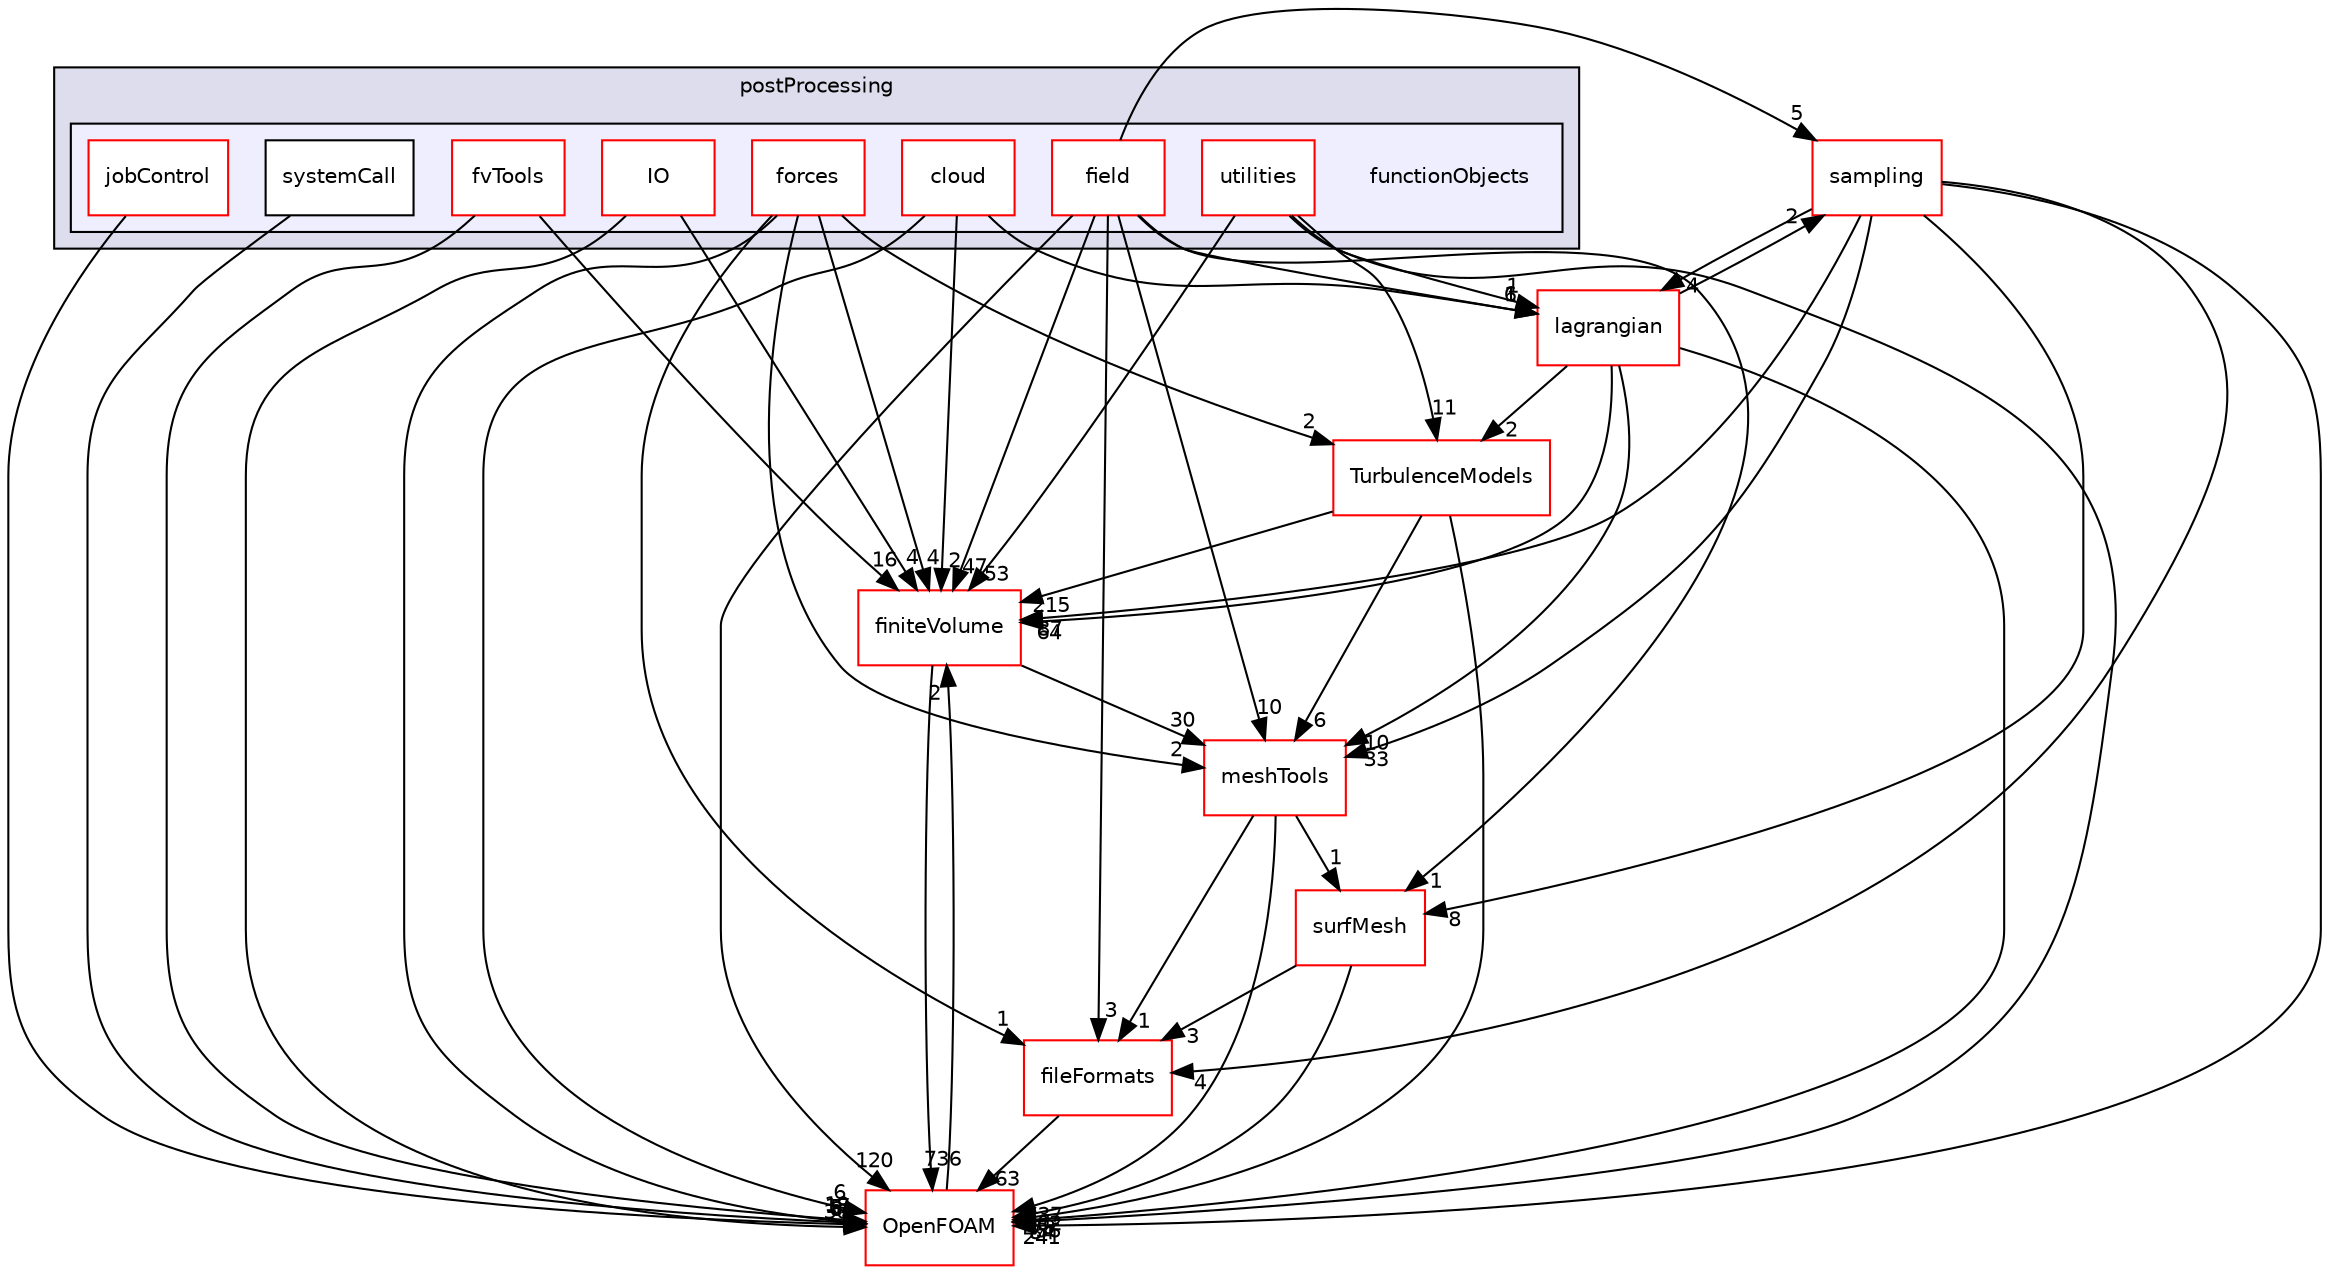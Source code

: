 digraph "src/postProcessing/functionObjects" {
  bgcolor=transparent;
  compound=true
  node [ fontsize="10", fontname="Helvetica"];
  edge [ labelfontsize="10", labelfontname="Helvetica"];
  subgraph clusterdir_a03451fb51a99aeda64b9111367b1019 {
    graph [ bgcolor="#ddddee", pencolor="black", label="postProcessing" fontname="Helvetica", fontsize="10", URL="dir_a03451fb51a99aeda64b9111367b1019.html"]
  subgraph clusterdir_e82badcb6e86a7406e8ef8dc75ac578f {
    graph [ bgcolor="#eeeeff", pencolor="black", label="" URL="dir_e82badcb6e86a7406e8ef8dc75ac578f.html"];
    dir_e82badcb6e86a7406e8ef8dc75ac578f [shape=plaintext label="functionObjects"];
    dir_ca613294a7628c6ea1e1427b3df6050a [shape=box label="cloud" color="red" fillcolor="white" style="filled" URL="dir_ca613294a7628c6ea1e1427b3df6050a.html"];
    dir_efb3ad8e9cbb3414a44ef268cb98c0b2 [shape=box label="field" color="red" fillcolor="white" style="filled" URL="dir_efb3ad8e9cbb3414a44ef268cb98c0b2.html"];
    dir_a19a54c8c5640a4bc0eca585ac0ed5cc [shape=box label="forces" color="red" fillcolor="white" style="filled" URL="dir_a19a54c8c5640a4bc0eca585ac0ed5cc.html"];
    dir_968d740a125fac5a9438cf439486387f [shape=box label="fvTools" color="red" fillcolor="white" style="filled" URL="dir_968d740a125fac5a9438cf439486387f.html"];
    dir_7e1bbf069e430012628b2cf2bdbee7f2 [shape=box label="IO" color="red" fillcolor="white" style="filled" URL="dir_7e1bbf069e430012628b2cf2bdbee7f2.html"];
    dir_bf79efb52b97cc1c07e99ec331a6c6d4 [shape=box label="jobControl" color="red" fillcolor="white" style="filled" URL="dir_bf79efb52b97cc1c07e99ec331a6c6d4.html"];
    dir_22b91164871e66da3be0484d9370625d [shape=box label="systemCall" color="black" fillcolor="white" style="filled" URL="dir_22b91164871e66da3be0484d9370625d.html"];
    dir_5fa51d5799d140e0f60107297bff2985 [shape=box label="utilities" color="red" fillcolor="white" style="filled" URL="dir_5fa51d5799d140e0f60107297bff2985.html"];
  }
  }
  dir_9bd15774b555cf7259a6fa18f99fe99b [shape=box label="finiteVolume" color="red" URL="dir_9bd15774b555cf7259a6fa18f99fe99b.html"];
  dir_24a3817a3c61c11f04a0a72057522f4f [shape=box label="sampling" color="red" URL="dir_24a3817a3c61c11f04a0a72057522f4f.html"];
  dir_0a88fe22feb23ce5f078a04a1df67721 [shape=box label="surfMesh" color="red" URL="dir_0a88fe22feb23ce5f078a04a1df67721.html"];
  dir_ae30ad0bef50cf391b24c614251bb9fd [shape=box label="meshTools" color="red" URL="dir_ae30ad0bef50cf391b24c614251bb9fd.html"];
  dir_b05602f37bb521a7142c0a3e200b5f35 [shape=box label="fileFormats" color="red" URL="dir_b05602f37bb521a7142c0a3e200b5f35.html"];
  dir_1eda626aeac0f0ad2848c36acaa5d501 [shape=box label="TurbulenceModels" color="red" URL="dir_1eda626aeac0f0ad2848c36acaa5d501.html"];
  dir_c5473ff19b20e6ec4dfe5c310b3778a8 [shape=box label="OpenFOAM" color="red" URL="dir_c5473ff19b20e6ec4dfe5c310b3778a8.html"];
  dir_f8c25efc4b6f6a8502a42d5af7554d23 [shape=box label="lagrangian" color="red" URL="dir_f8c25efc4b6f6a8502a42d5af7554d23.html"];
  dir_9bd15774b555cf7259a6fa18f99fe99b->dir_ae30ad0bef50cf391b24c614251bb9fd [headlabel="30", labeldistance=1.5 headhref="dir_000894_001742.html"];
  dir_9bd15774b555cf7259a6fa18f99fe99b->dir_c5473ff19b20e6ec4dfe5c310b3778a8 [headlabel="736", labeldistance=1.5 headhref="dir_000894_001888.html"];
  dir_24a3817a3c61c11f04a0a72057522f4f->dir_9bd15774b555cf7259a6fa18f99fe99b [headlabel="87", labeldistance=1.5 headhref="dir_002605_000894.html"];
  dir_24a3817a3c61c11f04a0a72057522f4f->dir_0a88fe22feb23ce5f078a04a1df67721 [headlabel="8", labeldistance=1.5 headhref="dir_002605_002680.html"];
  dir_24a3817a3c61c11f04a0a72057522f4f->dir_ae30ad0bef50cf391b24c614251bb9fd [headlabel="33", labeldistance=1.5 headhref="dir_002605_001742.html"];
  dir_24a3817a3c61c11f04a0a72057522f4f->dir_b05602f37bb521a7142c0a3e200b5f35 [headlabel="4", labeldistance=1.5 headhref="dir_002605_000881.html"];
  dir_24a3817a3c61c11f04a0a72057522f4f->dir_c5473ff19b20e6ec4dfe5c310b3778a8 [headlabel="241", labeldistance=1.5 headhref="dir_002605_001888.html"];
  dir_24a3817a3c61c11f04a0a72057522f4f->dir_f8c25efc4b6f6a8502a42d5af7554d23 [headlabel="4", labeldistance=1.5 headhref="dir_002605_001355.html"];
  dir_ca613294a7628c6ea1e1427b3df6050a->dir_9bd15774b555cf7259a6fa18f99fe99b [headlabel="2", labeldistance=1.5 headhref="dir_002450_000894.html"];
  dir_ca613294a7628c6ea1e1427b3df6050a->dir_c5473ff19b20e6ec4dfe5c310b3778a8 [headlabel="6", labeldistance=1.5 headhref="dir_002450_001888.html"];
  dir_ca613294a7628c6ea1e1427b3df6050a->dir_f8c25efc4b6f6a8502a42d5af7554d23 [headlabel="1", labeldistance=1.5 headhref="dir_002450_001355.html"];
  dir_0a88fe22feb23ce5f078a04a1df67721->dir_b05602f37bb521a7142c0a3e200b5f35 [headlabel="3", labeldistance=1.5 headhref="dir_002680_000881.html"];
  dir_0a88fe22feb23ce5f078a04a1df67721->dir_c5473ff19b20e6ec4dfe5c310b3778a8 [headlabel="202", labeldistance=1.5 headhref="dir_002680_001888.html"];
  dir_ae30ad0bef50cf391b24c614251bb9fd->dir_0a88fe22feb23ce5f078a04a1df67721 [headlabel="1", labeldistance=1.5 headhref="dir_001742_002680.html"];
  dir_ae30ad0bef50cf391b24c614251bb9fd->dir_b05602f37bb521a7142c0a3e200b5f35 [headlabel="1", labeldistance=1.5 headhref="dir_001742_000881.html"];
  dir_ae30ad0bef50cf391b24c614251bb9fd->dir_c5473ff19b20e6ec4dfe5c310b3778a8 [headlabel="737", labeldistance=1.5 headhref="dir_001742_001888.html"];
  dir_5fa51d5799d140e0f60107297bff2985->dir_9bd15774b555cf7259a6fa18f99fe99b [headlabel="53", labeldistance=1.5 headhref="dir_000929_000894.html"];
  dir_5fa51d5799d140e0f60107297bff2985->dir_1eda626aeac0f0ad2848c36acaa5d501 [headlabel="11", labeldistance=1.5 headhref="dir_000929_000752.html"];
  dir_5fa51d5799d140e0f60107297bff2985->dir_c5473ff19b20e6ec4dfe5c310b3778a8 [headlabel="84", labeldistance=1.5 headhref="dir_000929_001888.html"];
  dir_5fa51d5799d140e0f60107297bff2985->dir_f8c25efc4b6f6a8502a42d5af7554d23 [headlabel="1", labeldistance=1.5 headhref="dir_000929_001355.html"];
  dir_b05602f37bb521a7142c0a3e200b5f35->dir_c5473ff19b20e6ec4dfe5c310b3778a8 [headlabel="63", labeldistance=1.5 headhref="dir_000881_001888.html"];
  dir_1eda626aeac0f0ad2848c36acaa5d501->dir_9bd15774b555cf7259a6fa18f99fe99b [headlabel="215", labeldistance=1.5 headhref="dir_000752_000894.html"];
  dir_1eda626aeac0f0ad2848c36acaa5d501->dir_ae30ad0bef50cf391b24c614251bb9fd [headlabel="6", labeldistance=1.5 headhref="dir_000752_001742.html"];
  dir_1eda626aeac0f0ad2848c36acaa5d501->dir_c5473ff19b20e6ec4dfe5c310b3778a8 [headlabel="79", labeldistance=1.5 headhref="dir_000752_001888.html"];
  dir_bf79efb52b97cc1c07e99ec331a6c6d4->dir_c5473ff19b20e6ec4dfe5c310b3778a8 [headlabel="8", labeldistance=1.5 headhref="dir_002484_001888.html"];
  dir_a19a54c8c5640a4bc0eca585ac0ed5cc->dir_9bd15774b555cf7259a6fa18f99fe99b [headlabel="4", labeldistance=1.5 headhref="dir_002471_000894.html"];
  dir_a19a54c8c5640a4bc0eca585ac0ed5cc->dir_ae30ad0bef50cf391b24c614251bb9fd [headlabel="2", labeldistance=1.5 headhref="dir_002471_001742.html"];
  dir_a19a54c8c5640a4bc0eca585ac0ed5cc->dir_b05602f37bb521a7142c0a3e200b5f35 [headlabel="1", labeldistance=1.5 headhref="dir_002471_000881.html"];
  dir_a19a54c8c5640a4bc0eca585ac0ed5cc->dir_1eda626aeac0f0ad2848c36acaa5d501 [headlabel="2", labeldistance=1.5 headhref="dir_002471_000752.html"];
  dir_a19a54c8c5640a4bc0eca585ac0ed5cc->dir_c5473ff19b20e6ec4dfe5c310b3778a8 [headlabel="17", labeldistance=1.5 headhref="dir_002471_001888.html"];
  dir_efb3ad8e9cbb3414a44ef268cb98c0b2->dir_9bd15774b555cf7259a6fa18f99fe99b [headlabel="47", labeldistance=1.5 headhref="dir_002452_000894.html"];
  dir_efb3ad8e9cbb3414a44ef268cb98c0b2->dir_24a3817a3c61c11f04a0a72057522f4f [headlabel="5", labeldistance=1.5 headhref="dir_002452_002605.html"];
  dir_efb3ad8e9cbb3414a44ef268cb98c0b2->dir_0a88fe22feb23ce5f078a04a1df67721 [headlabel="1", labeldistance=1.5 headhref="dir_002452_002680.html"];
  dir_efb3ad8e9cbb3414a44ef268cb98c0b2->dir_ae30ad0bef50cf391b24c614251bb9fd [headlabel="10", labeldistance=1.5 headhref="dir_002452_001742.html"];
  dir_efb3ad8e9cbb3414a44ef268cb98c0b2->dir_b05602f37bb521a7142c0a3e200b5f35 [headlabel="3", labeldistance=1.5 headhref="dir_002452_000881.html"];
  dir_efb3ad8e9cbb3414a44ef268cb98c0b2->dir_c5473ff19b20e6ec4dfe5c310b3778a8 [headlabel="120", labeldistance=1.5 headhref="dir_002452_001888.html"];
  dir_efb3ad8e9cbb3414a44ef268cb98c0b2->dir_f8c25efc4b6f6a8502a42d5af7554d23 [headlabel="6", labeldistance=1.5 headhref="dir_002452_001355.html"];
  dir_7e1bbf069e430012628b2cf2bdbee7f2->dir_9bd15774b555cf7259a6fa18f99fe99b [headlabel="4", labeldistance=1.5 headhref="dir_002479_000894.html"];
  dir_7e1bbf069e430012628b2cf2bdbee7f2->dir_c5473ff19b20e6ec4dfe5c310b3778a8 [headlabel="30", labeldistance=1.5 headhref="dir_002479_001888.html"];
  dir_c5473ff19b20e6ec4dfe5c310b3778a8->dir_9bd15774b555cf7259a6fa18f99fe99b [headlabel="2", labeldistance=1.5 headhref="dir_001888_000894.html"];
  dir_22b91164871e66da3be0484d9370625d->dir_c5473ff19b20e6ec4dfe5c310b3778a8 [headlabel="5", labeldistance=1.5 headhref="dir_002486_001888.html"];
  dir_968d740a125fac5a9438cf439486387f->dir_9bd15774b555cf7259a6fa18f99fe99b [headlabel="16", labeldistance=1.5 headhref="dir_002474_000894.html"];
  dir_968d740a125fac5a9438cf439486387f->dir_c5473ff19b20e6ec4dfe5c310b3778a8 [headlabel="19", labeldistance=1.5 headhref="dir_002474_001888.html"];
  dir_f8c25efc4b6f6a8502a42d5af7554d23->dir_9bd15774b555cf7259a6fa18f99fe99b [headlabel="64", labeldistance=1.5 headhref="dir_001355_000894.html"];
  dir_f8c25efc4b6f6a8502a42d5af7554d23->dir_24a3817a3c61c11f04a0a72057522f4f [headlabel="2", labeldistance=1.5 headhref="dir_001355_002605.html"];
  dir_f8c25efc4b6f6a8502a42d5af7554d23->dir_ae30ad0bef50cf391b24c614251bb9fd [headlabel="10", labeldistance=1.5 headhref="dir_001355_001742.html"];
  dir_f8c25efc4b6f6a8502a42d5af7554d23->dir_1eda626aeac0f0ad2848c36acaa5d501 [headlabel="2", labeldistance=1.5 headhref="dir_001355_000752.html"];
  dir_f8c25efc4b6f6a8502a42d5af7554d23->dir_c5473ff19b20e6ec4dfe5c310b3778a8 [headlabel="436", labeldistance=1.5 headhref="dir_001355_001888.html"];
}
